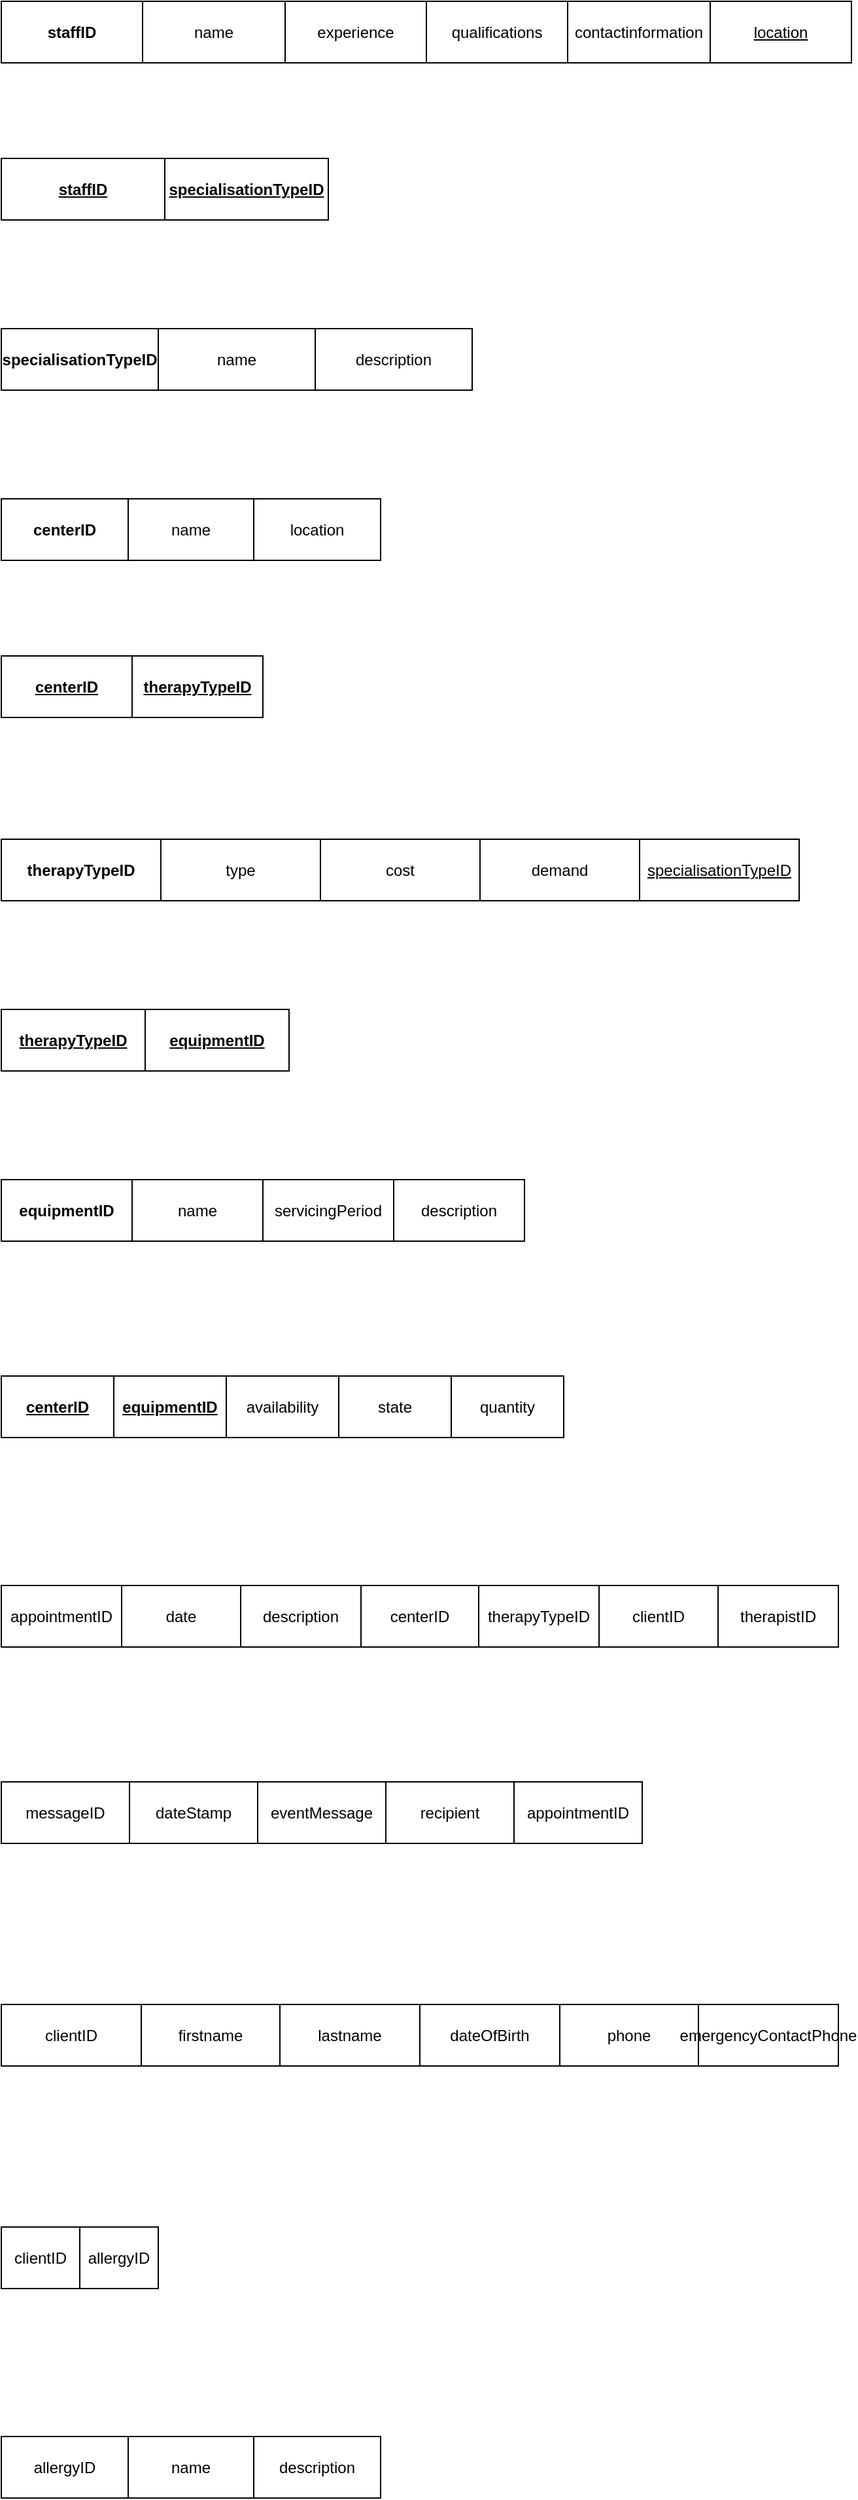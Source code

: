 <mxfile version="24.2.1" type="github">
  <diagram name="Page-1" id="aelsDngfcK3fhKT3PhjA">
    <mxGraphModel dx="1434" dy="1915" grid="1" gridSize="10" guides="1" tooltips="1" connect="1" arrows="1" fold="1" page="1" pageScale="1" pageWidth="827" pageHeight="1169" math="0" shadow="0">
      <root>
        <mxCell id="0" />
        <mxCell id="1" parent="0" />
        <mxCell id="sXXcfoAF_C9Qh14qKNiT-1" value="" style="childLayout=tableLayout;recursiveResize=0;shadow=0;fillColor=none;" vertex="1" parent="1">
          <mxGeometry x="120" y="-480" width="650" height="47" as="geometry" />
        </mxCell>
        <mxCell id="sXXcfoAF_C9Qh14qKNiT-2" value="" style="shape=tableRow;horizontal=0;startSize=0;swimlaneHead=0;swimlaneBody=0;top=0;left=0;bottom=0;right=0;dropTarget=0;collapsible=0;recursiveResize=0;expand=0;fontStyle=0;fillColor=none;strokeColor=inherit;" vertex="1" parent="sXXcfoAF_C9Qh14qKNiT-1">
          <mxGeometry width="650" height="47" as="geometry" />
        </mxCell>
        <mxCell id="sXXcfoAF_C9Qh14qKNiT-3" value="&lt;b&gt;staffID&lt;/b&gt;" style="connectable=0;recursiveResize=0;strokeColor=inherit;fillColor=none;align=center;whiteSpace=wrap;html=1;" vertex="1" parent="sXXcfoAF_C9Qh14qKNiT-2">
          <mxGeometry width="108" height="47" as="geometry">
            <mxRectangle width="108" height="47" as="alternateBounds" />
          </mxGeometry>
        </mxCell>
        <mxCell id="sXXcfoAF_C9Qh14qKNiT-4" value="name" style="connectable=0;recursiveResize=0;strokeColor=inherit;fillColor=none;align=center;whiteSpace=wrap;html=1;" vertex="1" parent="sXXcfoAF_C9Qh14qKNiT-2">
          <mxGeometry x="108" width="109" height="47" as="geometry">
            <mxRectangle width="109" height="47" as="alternateBounds" />
          </mxGeometry>
        </mxCell>
        <mxCell id="sXXcfoAF_C9Qh14qKNiT-5" value="experience" style="connectable=0;recursiveResize=0;strokeColor=inherit;fillColor=none;align=center;whiteSpace=wrap;html=1;" vertex="1" parent="sXXcfoAF_C9Qh14qKNiT-2">
          <mxGeometry x="217" width="108" height="47" as="geometry">
            <mxRectangle width="108" height="47" as="alternateBounds" />
          </mxGeometry>
        </mxCell>
        <mxCell id="sXXcfoAF_C9Qh14qKNiT-98" value="qualifications" style="connectable=0;recursiveResize=0;strokeColor=inherit;fillColor=none;align=center;whiteSpace=wrap;html=1;" vertex="1" parent="sXXcfoAF_C9Qh14qKNiT-2">
          <mxGeometry x="325" width="108" height="47" as="geometry">
            <mxRectangle width="108" height="47" as="alternateBounds" />
          </mxGeometry>
        </mxCell>
        <mxCell id="sXXcfoAF_C9Qh14qKNiT-97" value="contactinformation" style="connectable=0;recursiveResize=0;strokeColor=inherit;fillColor=none;align=center;whiteSpace=wrap;html=1;" vertex="1" parent="sXXcfoAF_C9Qh14qKNiT-2">
          <mxGeometry x="433" width="109" height="47" as="geometry">
            <mxRectangle width="109" height="47" as="alternateBounds" />
          </mxGeometry>
        </mxCell>
        <mxCell id="sXXcfoAF_C9Qh14qKNiT-96" value="&lt;u&gt;location&lt;/u&gt;" style="connectable=0;recursiveResize=0;strokeColor=inherit;fillColor=none;align=center;whiteSpace=wrap;html=1;" vertex="1" parent="sXXcfoAF_C9Qh14qKNiT-2">
          <mxGeometry x="542" width="108" height="47" as="geometry">
            <mxRectangle width="108" height="47" as="alternateBounds" />
          </mxGeometry>
        </mxCell>
        <mxCell id="sXXcfoAF_C9Qh14qKNiT-14" value="" style="childLayout=tableLayout;recursiveResize=0;shadow=0;fillColor=none;" vertex="1" parent="1">
          <mxGeometry x="120" y="-360" width="250" height="47" as="geometry" />
        </mxCell>
        <mxCell id="sXXcfoAF_C9Qh14qKNiT-15" value="" style="shape=tableRow;horizontal=0;startSize=0;swimlaneHead=0;swimlaneBody=0;top=0;left=0;bottom=0;right=0;dropTarget=0;collapsible=0;recursiveResize=0;expand=0;fontStyle=0;fillColor=none;strokeColor=inherit;" vertex="1" parent="sXXcfoAF_C9Qh14qKNiT-14">
          <mxGeometry width="250" height="47" as="geometry" />
        </mxCell>
        <mxCell id="sXXcfoAF_C9Qh14qKNiT-16" value="&lt;b&gt;&lt;u&gt;staffID&lt;/u&gt;&lt;/b&gt;" style="connectable=0;recursiveResize=0;strokeColor=inherit;fillColor=none;align=center;whiteSpace=wrap;html=1;" vertex="1" parent="sXXcfoAF_C9Qh14qKNiT-15">
          <mxGeometry width="125" height="47" as="geometry">
            <mxRectangle width="125" height="47" as="alternateBounds" />
          </mxGeometry>
        </mxCell>
        <mxCell id="sXXcfoAF_C9Qh14qKNiT-17" value="&lt;b&gt;&lt;u&gt;specialisationTypeID&lt;/u&gt;&lt;/b&gt;" style="connectable=0;recursiveResize=0;strokeColor=inherit;fillColor=none;align=center;whiteSpace=wrap;html=1;" vertex="1" parent="sXXcfoAF_C9Qh14qKNiT-15">
          <mxGeometry x="125" width="125" height="47" as="geometry">
            <mxRectangle width="125" height="47" as="alternateBounds" />
          </mxGeometry>
        </mxCell>
        <mxCell id="sXXcfoAF_C9Qh14qKNiT-19" value="" style="childLayout=tableLayout;recursiveResize=0;shadow=0;fillColor=none;" vertex="1" parent="1">
          <mxGeometry x="120" y="-230" width="360" height="47" as="geometry" />
        </mxCell>
        <mxCell id="sXXcfoAF_C9Qh14qKNiT-20" value="" style="shape=tableRow;horizontal=0;startSize=0;swimlaneHead=0;swimlaneBody=0;top=0;left=0;bottom=0;right=0;dropTarget=0;collapsible=0;recursiveResize=0;expand=0;fontStyle=0;fillColor=none;strokeColor=inherit;" vertex="1" parent="sXXcfoAF_C9Qh14qKNiT-19">
          <mxGeometry width="360" height="47" as="geometry" />
        </mxCell>
        <mxCell id="sXXcfoAF_C9Qh14qKNiT-21" value="&lt;b&gt;specialisationTypeID&lt;/b&gt;" style="connectable=0;recursiveResize=0;strokeColor=inherit;fillColor=none;align=center;whiteSpace=wrap;html=1;" vertex="1" parent="sXXcfoAF_C9Qh14qKNiT-20">
          <mxGeometry width="120" height="47" as="geometry">
            <mxRectangle width="120" height="47" as="alternateBounds" />
          </mxGeometry>
        </mxCell>
        <mxCell id="sXXcfoAF_C9Qh14qKNiT-22" value="name" style="connectable=0;recursiveResize=0;strokeColor=inherit;fillColor=none;align=center;whiteSpace=wrap;html=1;" vertex="1" parent="sXXcfoAF_C9Qh14qKNiT-20">
          <mxGeometry x="120" width="120" height="47" as="geometry">
            <mxRectangle width="120" height="47" as="alternateBounds" />
          </mxGeometry>
        </mxCell>
        <mxCell id="sXXcfoAF_C9Qh14qKNiT-23" value="description" style="connectable=0;recursiveResize=0;strokeColor=inherit;fillColor=none;align=center;whiteSpace=wrap;html=1;" vertex="1" parent="sXXcfoAF_C9Qh14qKNiT-20">
          <mxGeometry x="240" width="120" height="47" as="geometry">
            <mxRectangle width="120" height="47" as="alternateBounds" />
          </mxGeometry>
        </mxCell>
        <mxCell id="sXXcfoAF_C9Qh14qKNiT-24" value="" style="childLayout=tableLayout;recursiveResize=0;shadow=0;fillColor=none;" vertex="1" parent="1">
          <mxGeometry x="120" y="-100" width="290" height="47" as="geometry" />
        </mxCell>
        <mxCell id="sXXcfoAF_C9Qh14qKNiT-25" value="" style="shape=tableRow;horizontal=0;startSize=0;swimlaneHead=0;swimlaneBody=0;top=0;left=0;bottom=0;right=0;dropTarget=0;collapsible=0;recursiveResize=0;expand=0;fontStyle=0;fillColor=none;strokeColor=inherit;" vertex="1" parent="sXXcfoAF_C9Qh14qKNiT-24">
          <mxGeometry width="290" height="47" as="geometry" />
        </mxCell>
        <mxCell id="sXXcfoAF_C9Qh14qKNiT-26" value="&lt;b&gt;centerID&lt;/b&gt;" style="connectable=0;recursiveResize=0;strokeColor=inherit;fillColor=none;align=center;whiteSpace=wrap;html=1;" vertex="1" parent="sXXcfoAF_C9Qh14qKNiT-25">
          <mxGeometry width="97" height="47" as="geometry">
            <mxRectangle width="97" height="47" as="alternateBounds" />
          </mxGeometry>
        </mxCell>
        <mxCell id="sXXcfoAF_C9Qh14qKNiT-27" value="name" style="connectable=0;recursiveResize=0;strokeColor=inherit;fillColor=none;align=center;whiteSpace=wrap;html=1;" vertex="1" parent="sXXcfoAF_C9Qh14qKNiT-25">
          <mxGeometry x="97" width="96" height="47" as="geometry">
            <mxRectangle width="96" height="47" as="alternateBounds" />
          </mxGeometry>
        </mxCell>
        <mxCell id="sXXcfoAF_C9Qh14qKNiT-28" value="location" style="connectable=0;recursiveResize=0;strokeColor=inherit;fillColor=none;align=center;whiteSpace=wrap;html=1;" vertex="1" parent="sXXcfoAF_C9Qh14qKNiT-25">
          <mxGeometry x="193" width="97" height="47" as="geometry">
            <mxRectangle width="97" height="47" as="alternateBounds" />
          </mxGeometry>
        </mxCell>
        <mxCell id="sXXcfoAF_C9Qh14qKNiT-29" value="" style="childLayout=tableLayout;recursiveResize=0;shadow=0;fillColor=none;" vertex="1" parent="1">
          <mxGeometry x="120" y="20" width="200" height="47" as="geometry" />
        </mxCell>
        <mxCell id="sXXcfoAF_C9Qh14qKNiT-30" value="" style="shape=tableRow;horizontal=0;startSize=0;swimlaneHead=0;swimlaneBody=0;top=0;left=0;bottom=0;right=0;dropTarget=0;collapsible=0;recursiveResize=0;expand=0;fontStyle=0;fillColor=none;strokeColor=inherit;" vertex="1" parent="sXXcfoAF_C9Qh14qKNiT-29">
          <mxGeometry width="200" height="47" as="geometry" />
        </mxCell>
        <mxCell id="sXXcfoAF_C9Qh14qKNiT-31" value="&lt;b&gt;&lt;u&gt;centerID&lt;/u&gt;&lt;/b&gt;" style="connectable=0;recursiveResize=0;strokeColor=inherit;fillColor=none;align=center;whiteSpace=wrap;html=1;" vertex="1" parent="sXXcfoAF_C9Qh14qKNiT-30">
          <mxGeometry width="100" height="47" as="geometry">
            <mxRectangle width="100" height="47" as="alternateBounds" />
          </mxGeometry>
        </mxCell>
        <mxCell id="sXXcfoAF_C9Qh14qKNiT-32" value="&lt;b&gt;&lt;u&gt;therapyTypeID&lt;/u&gt;&lt;/b&gt;" style="connectable=0;recursiveResize=0;strokeColor=inherit;fillColor=none;align=center;whiteSpace=wrap;html=1;" vertex="1" parent="sXXcfoAF_C9Qh14qKNiT-30">
          <mxGeometry x="100" width="100" height="47" as="geometry">
            <mxRectangle width="100" height="47" as="alternateBounds" />
          </mxGeometry>
        </mxCell>
        <mxCell id="sXXcfoAF_C9Qh14qKNiT-34" value="" style="childLayout=tableLayout;recursiveResize=0;shadow=0;fillColor=none;" vertex="1" parent="1">
          <mxGeometry x="120" y="160" width="610" height="47" as="geometry" />
        </mxCell>
        <mxCell id="sXXcfoAF_C9Qh14qKNiT-35" value="" style="shape=tableRow;horizontal=0;startSize=0;swimlaneHead=0;swimlaneBody=0;top=0;left=0;bottom=0;right=0;dropTarget=0;collapsible=0;recursiveResize=0;expand=0;fontStyle=0;fillColor=none;strokeColor=inherit;" vertex="1" parent="sXXcfoAF_C9Qh14qKNiT-34">
          <mxGeometry width="610" height="47" as="geometry" />
        </mxCell>
        <mxCell id="sXXcfoAF_C9Qh14qKNiT-36" value="&lt;b&gt;therapyTypeID&lt;/b&gt;" style="connectable=0;recursiveResize=0;strokeColor=inherit;fillColor=none;align=center;whiteSpace=wrap;html=1;" vertex="1" parent="sXXcfoAF_C9Qh14qKNiT-35">
          <mxGeometry width="122" height="47" as="geometry">
            <mxRectangle width="122" height="47" as="alternateBounds" />
          </mxGeometry>
        </mxCell>
        <mxCell id="sXXcfoAF_C9Qh14qKNiT-37" value="type" style="connectable=0;recursiveResize=0;strokeColor=inherit;fillColor=none;align=center;whiteSpace=wrap;html=1;" vertex="1" parent="sXXcfoAF_C9Qh14qKNiT-35">
          <mxGeometry x="122" width="122" height="47" as="geometry">
            <mxRectangle width="122" height="47" as="alternateBounds" />
          </mxGeometry>
        </mxCell>
        <mxCell id="sXXcfoAF_C9Qh14qKNiT-38" value="cost" style="connectable=0;recursiveResize=0;strokeColor=inherit;fillColor=none;align=center;whiteSpace=wrap;html=1;" vertex="1" parent="sXXcfoAF_C9Qh14qKNiT-35">
          <mxGeometry x="244" width="122" height="47" as="geometry">
            <mxRectangle width="122" height="47" as="alternateBounds" />
          </mxGeometry>
        </mxCell>
        <mxCell id="sXXcfoAF_C9Qh14qKNiT-100" value="demand" style="connectable=0;recursiveResize=0;strokeColor=inherit;fillColor=none;align=center;whiteSpace=wrap;html=1;" vertex="1" parent="sXXcfoAF_C9Qh14qKNiT-35">
          <mxGeometry x="366" width="122" height="47" as="geometry">
            <mxRectangle width="122" height="47" as="alternateBounds" />
          </mxGeometry>
        </mxCell>
        <mxCell id="sXXcfoAF_C9Qh14qKNiT-101" value="&lt;u&gt;specialisationTypeID&lt;/u&gt;" style="connectable=0;recursiveResize=0;strokeColor=inherit;fillColor=none;align=center;whiteSpace=wrap;html=1;" vertex="1" parent="sXXcfoAF_C9Qh14qKNiT-35">
          <mxGeometry x="488" width="122" height="47" as="geometry">
            <mxRectangle width="122" height="47" as="alternateBounds" />
          </mxGeometry>
        </mxCell>
        <mxCell id="sXXcfoAF_C9Qh14qKNiT-39" value="" style="childLayout=tableLayout;recursiveResize=0;shadow=0;fillColor=none;" vertex="1" parent="1">
          <mxGeometry x="120" y="290" width="220" height="47" as="geometry" />
        </mxCell>
        <mxCell id="sXXcfoAF_C9Qh14qKNiT-40" value="" style="shape=tableRow;horizontal=0;startSize=0;swimlaneHead=0;swimlaneBody=0;top=0;left=0;bottom=0;right=0;dropTarget=0;collapsible=0;recursiveResize=0;expand=0;fontStyle=0;fillColor=none;strokeColor=inherit;" vertex="1" parent="sXXcfoAF_C9Qh14qKNiT-39">
          <mxGeometry width="220" height="47" as="geometry" />
        </mxCell>
        <mxCell id="sXXcfoAF_C9Qh14qKNiT-41" value="&lt;b&gt;&lt;u&gt;therapyTypeID&lt;/u&gt;&lt;/b&gt;" style="connectable=0;recursiveResize=0;strokeColor=inherit;fillColor=none;align=center;whiteSpace=wrap;html=1;" vertex="1" parent="sXXcfoAF_C9Qh14qKNiT-40">
          <mxGeometry width="110" height="47" as="geometry">
            <mxRectangle width="110" height="47" as="alternateBounds" />
          </mxGeometry>
        </mxCell>
        <mxCell id="sXXcfoAF_C9Qh14qKNiT-42" value="&lt;b&gt;&lt;u&gt;equipmentID&lt;/u&gt;&lt;/b&gt;" style="connectable=0;recursiveResize=0;strokeColor=inherit;fillColor=none;align=center;whiteSpace=wrap;html=1;" vertex="1" parent="sXXcfoAF_C9Qh14qKNiT-40">
          <mxGeometry x="110" width="110" height="47" as="geometry">
            <mxRectangle width="110" height="47" as="alternateBounds" />
          </mxGeometry>
        </mxCell>
        <mxCell id="sXXcfoAF_C9Qh14qKNiT-44" value="" style="childLayout=tableLayout;recursiveResize=0;shadow=0;fillColor=none;" vertex="1" parent="1">
          <mxGeometry x="120" y="1380" width="290" height="47" as="geometry" />
        </mxCell>
        <mxCell id="sXXcfoAF_C9Qh14qKNiT-45" value="" style="shape=tableRow;horizontal=0;startSize=0;swimlaneHead=0;swimlaneBody=0;top=0;left=0;bottom=0;right=0;dropTarget=0;collapsible=0;recursiveResize=0;expand=0;fontStyle=0;fillColor=none;strokeColor=inherit;" vertex="1" parent="sXXcfoAF_C9Qh14qKNiT-44">
          <mxGeometry width="290" height="47" as="geometry" />
        </mxCell>
        <mxCell id="sXXcfoAF_C9Qh14qKNiT-46" value="allergyID" style="connectable=0;recursiveResize=0;strokeColor=inherit;fillColor=none;align=center;whiteSpace=wrap;html=1;" vertex="1" parent="sXXcfoAF_C9Qh14qKNiT-45">
          <mxGeometry width="97" height="47" as="geometry">
            <mxRectangle width="97" height="47" as="alternateBounds" />
          </mxGeometry>
        </mxCell>
        <mxCell id="sXXcfoAF_C9Qh14qKNiT-47" value="name" style="connectable=0;recursiveResize=0;strokeColor=inherit;fillColor=none;align=center;whiteSpace=wrap;html=1;" vertex="1" parent="sXXcfoAF_C9Qh14qKNiT-45">
          <mxGeometry x="97" width="96" height="47" as="geometry">
            <mxRectangle width="96" height="47" as="alternateBounds" />
          </mxGeometry>
        </mxCell>
        <mxCell id="sXXcfoAF_C9Qh14qKNiT-48" value="description" style="connectable=0;recursiveResize=0;strokeColor=inherit;fillColor=none;align=center;whiteSpace=wrap;html=1;" vertex="1" parent="sXXcfoAF_C9Qh14qKNiT-45">
          <mxGeometry x="193" width="97" height="47" as="geometry">
            <mxRectangle width="97" height="47" as="alternateBounds" />
          </mxGeometry>
        </mxCell>
        <mxCell id="sXXcfoAF_C9Qh14qKNiT-49" value="" style="childLayout=tableLayout;recursiveResize=0;shadow=0;fillColor=none;" vertex="1" parent="1">
          <mxGeometry x="120" y="1220" width="120" height="47" as="geometry" />
        </mxCell>
        <mxCell id="sXXcfoAF_C9Qh14qKNiT-50" value="" style="shape=tableRow;horizontal=0;startSize=0;swimlaneHead=0;swimlaneBody=0;top=0;left=0;bottom=0;right=0;dropTarget=0;collapsible=0;recursiveResize=0;expand=0;fontStyle=0;fillColor=none;strokeColor=inherit;" vertex="1" parent="sXXcfoAF_C9Qh14qKNiT-49">
          <mxGeometry width="120" height="47" as="geometry" />
        </mxCell>
        <mxCell id="sXXcfoAF_C9Qh14qKNiT-51" value="clientID" style="connectable=0;recursiveResize=0;strokeColor=inherit;fillColor=none;align=center;whiteSpace=wrap;html=1;" vertex="1" parent="sXXcfoAF_C9Qh14qKNiT-50">
          <mxGeometry width="60" height="47" as="geometry">
            <mxRectangle width="60" height="47" as="alternateBounds" />
          </mxGeometry>
        </mxCell>
        <mxCell id="sXXcfoAF_C9Qh14qKNiT-52" value="allergyID" style="connectable=0;recursiveResize=0;strokeColor=inherit;fillColor=none;align=center;whiteSpace=wrap;html=1;" vertex="1" parent="sXXcfoAF_C9Qh14qKNiT-50">
          <mxGeometry x="60" width="60" height="47" as="geometry">
            <mxRectangle width="60" height="47" as="alternateBounds" />
          </mxGeometry>
        </mxCell>
        <mxCell id="sXXcfoAF_C9Qh14qKNiT-54" value="" style="childLayout=tableLayout;recursiveResize=0;shadow=0;fillColor=none;" vertex="1" parent="1">
          <mxGeometry x="120" y="420" width="400" height="47" as="geometry" />
        </mxCell>
        <mxCell id="sXXcfoAF_C9Qh14qKNiT-55" value="" style="shape=tableRow;horizontal=0;startSize=0;swimlaneHead=0;swimlaneBody=0;top=0;left=0;bottom=0;right=0;dropTarget=0;collapsible=0;recursiveResize=0;expand=0;fontStyle=0;fillColor=none;strokeColor=inherit;" vertex="1" parent="sXXcfoAF_C9Qh14qKNiT-54">
          <mxGeometry width="400" height="47" as="geometry" />
        </mxCell>
        <mxCell id="sXXcfoAF_C9Qh14qKNiT-56" value="&lt;b&gt;equipmentID&lt;/b&gt;" style="connectable=0;recursiveResize=0;strokeColor=inherit;fillColor=none;align=center;whiteSpace=wrap;html=1;" vertex="1" parent="sXXcfoAF_C9Qh14qKNiT-55">
          <mxGeometry width="100" height="47" as="geometry">
            <mxRectangle width="100" height="47" as="alternateBounds" />
          </mxGeometry>
        </mxCell>
        <mxCell id="sXXcfoAF_C9Qh14qKNiT-57" value="name" style="connectable=0;recursiveResize=0;strokeColor=inherit;fillColor=none;align=center;whiteSpace=wrap;html=1;" vertex="1" parent="sXXcfoAF_C9Qh14qKNiT-55">
          <mxGeometry x="100" width="100" height="47" as="geometry">
            <mxRectangle width="100" height="47" as="alternateBounds" />
          </mxGeometry>
        </mxCell>
        <mxCell id="sXXcfoAF_C9Qh14qKNiT-58" value="servicingPeriod" style="connectable=0;recursiveResize=0;strokeColor=inherit;fillColor=none;align=center;whiteSpace=wrap;html=1;" vertex="1" parent="sXXcfoAF_C9Qh14qKNiT-55">
          <mxGeometry x="200" width="100" height="47" as="geometry">
            <mxRectangle width="100" height="47" as="alternateBounds" />
          </mxGeometry>
        </mxCell>
        <mxCell id="sXXcfoAF_C9Qh14qKNiT-102" value="description" style="connectable=0;recursiveResize=0;strokeColor=inherit;fillColor=none;align=center;whiteSpace=wrap;html=1;" vertex="1" parent="sXXcfoAF_C9Qh14qKNiT-55">
          <mxGeometry x="300" width="100" height="47" as="geometry">
            <mxRectangle width="100" height="47" as="alternateBounds" />
          </mxGeometry>
        </mxCell>
        <mxCell id="sXXcfoAF_C9Qh14qKNiT-59" value="" style="childLayout=tableLayout;recursiveResize=0;shadow=0;fillColor=none;" vertex="1" parent="1">
          <mxGeometry x="120" y="570" width="430" height="47" as="geometry" />
        </mxCell>
        <mxCell id="sXXcfoAF_C9Qh14qKNiT-60" value="" style="shape=tableRow;horizontal=0;startSize=0;swimlaneHead=0;swimlaneBody=0;top=0;left=0;bottom=0;right=0;dropTarget=0;collapsible=0;recursiveResize=0;expand=0;fontStyle=0;fillColor=none;strokeColor=inherit;" vertex="1" parent="sXXcfoAF_C9Qh14qKNiT-59">
          <mxGeometry width="430" height="47" as="geometry" />
        </mxCell>
        <mxCell id="sXXcfoAF_C9Qh14qKNiT-61" value="&lt;b&gt;&lt;u&gt;centerID&lt;/u&gt;&lt;/b&gt;" style="connectable=0;recursiveResize=0;strokeColor=inherit;fillColor=none;align=center;whiteSpace=wrap;html=1;" vertex="1" parent="sXXcfoAF_C9Qh14qKNiT-60">
          <mxGeometry width="86" height="47" as="geometry">
            <mxRectangle width="86" height="47" as="alternateBounds" />
          </mxGeometry>
        </mxCell>
        <mxCell id="sXXcfoAF_C9Qh14qKNiT-62" value="&lt;b&gt;&lt;u&gt;equipmentID&lt;/u&gt;&lt;/b&gt;" style="connectable=0;recursiveResize=0;strokeColor=inherit;fillColor=none;align=center;whiteSpace=wrap;html=1;" vertex="1" parent="sXXcfoAF_C9Qh14qKNiT-60">
          <mxGeometry x="86" width="86" height="47" as="geometry">
            <mxRectangle width="86" height="47" as="alternateBounds" />
          </mxGeometry>
        </mxCell>
        <mxCell id="sXXcfoAF_C9Qh14qKNiT-63" value="availability" style="connectable=0;recursiveResize=0;strokeColor=inherit;fillColor=none;align=center;whiteSpace=wrap;html=1;" vertex="1" parent="sXXcfoAF_C9Qh14qKNiT-60">
          <mxGeometry x="172" width="86" height="47" as="geometry">
            <mxRectangle width="86" height="47" as="alternateBounds" />
          </mxGeometry>
        </mxCell>
        <mxCell id="sXXcfoAF_C9Qh14qKNiT-103" value="state" style="connectable=0;recursiveResize=0;strokeColor=inherit;fillColor=none;align=center;whiteSpace=wrap;html=1;" vertex="1" parent="sXXcfoAF_C9Qh14qKNiT-60">
          <mxGeometry x="258" width="86" height="47" as="geometry">
            <mxRectangle width="86" height="47" as="alternateBounds" />
          </mxGeometry>
        </mxCell>
        <mxCell id="sXXcfoAF_C9Qh14qKNiT-104" value="quantity" style="connectable=0;recursiveResize=0;strokeColor=inherit;fillColor=none;align=center;whiteSpace=wrap;html=1;" vertex="1" parent="sXXcfoAF_C9Qh14qKNiT-60">
          <mxGeometry x="344" width="86" height="47" as="geometry">
            <mxRectangle width="86" height="47" as="alternateBounds" />
          </mxGeometry>
        </mxCell>
        <mxCell id="sXXcfoAF_C9Qh14qKNiT-64" value="" style="childLayout=tableLayout;recursiveResize=0;shadow=0;fillColor=none;" vertex="1" parent="1">
          <mxGeometry x="120" y="730" width="640" height="47" as="geometry" />
        </mxCell>
        <mxCell id="sXXcfoAF_C9Qh14qKNiT-65" value="" style="shape=tableRow;horizontal=0;startSize=0;swimlaneHead=0;swimlaneBody=0;top=0;left=0;bottom=0;right=0;dropTarget=0;collapsible=0;recursiveResize=0;expand=0;fontStyle=0;fillColor=none;strokeColor=inherit;" vertex="1" parent="sXXcfoAF_C9Qh14qKNiT-64">
          <mxGeometry width="640" height="47" as="geometry" />
        </mxCell>
        <mxCell id="sXXcfoAF_C9Qh14qKNiT-66" value="appointmentID" style="connectable=0;recursiveResize=0;strokeColor=inherit;fillColor=none;align=center;whiteSpace=wrap;html=1;" vertex="1" parent="sXXcfoAF_C9Qh14qKNiT-65">
          <mxGeometry width="92" height="47" as="geometry">
            <mxRectangle width="92" height="47" as="alternateBounds" />
          </mxGeometry>
        </mxCell>
        <mxCell id="sXXcfoAF_C9Qh14qKNiT-67" value="date" style="connectable=0;recursiveResize=0;strokeColor=inherit;fillColor=none;align=center;whiteSpace=wrap;html=1;" vertex="1" parent="sXXcfoAF_C9Qh14qKNiT-65">
          <mxGeometry x="92" width="91" height="47" as="geometry">
            <mxRectangle width="91" height="47" as="alternateBounds" />
          </mxGeometry>
        </mxCell>
        <mxCell id="sXXcfoAF_C9Qh14qKNiT-68" value="description" style="connectable=0;recursiveResize=0;strokeColor=inherit;fillColor=none;align=center;whiteSpace=wrap;html=1;" vertex="1" parent="sXXcfoAF_C9Qh14qKNiT-65">
          <mxGeometry x="183" width="92" height="47" as="geometry">
            <mxRectangle width="92" height="47" as="alternateBounds" />
          </mxGeometry>
        </mxCell>
        <mxCell id="sXXcfoAF_C9Qh14qKNiT-105" value="centerID" style="connectable=0;recursiveResize=0;strokeColor=inherit;fillColor=none;align=center;whiteSpace=wrap;html=1;" vertex="1" parent="sXXcfoAF_C9Qh14qKNiT-65">
          <mxGeometry x="275" width="90" height="47" as="geometry">
            <mxRectangle width="90" height="47" as="alternateBounds" />
          </mxGeometry>
        </mxCell>
        <mxCell id="sXXcfoAF_C9Qh14qKNiT-106" value="therapyTypeID" style="connectable=0;recursiveResize=0;strokeColor=inherit;fillColor=none;align=center;whiteSpace=wrap;html=1;" vertex="1" parent="sXXcfoAF_C9Qh14qKNiT-65">
          <mxGeometry x="365" width="92" height="47" as="geometry">
            <mxRectangle width="92" height="47" as="alternateBounds" />
          </mxGeometry>
        </mxCell>
        <mxCell id="sXXcfoAF_C9Qh14qKNiT-107" value="clientID" style="connectable=0;recursiveResize=0;strokeColor=inherit;fillColor=none;align=center;whiteSpace=wrap;html=1;" vertex="1" parent="sXXcfoAF_C9Qh14qKNiT-65">
          <mxGeometry x="457" width="91" height="47" as="geometry">
            <mxRectangle width="91" height="47" as="alternateBounds" />
          </mxGeometry>
        </mxCell>
        <mxCell id="sXXcfoAF_C9Qh14qKNiT-108" value="therapistID" style="connectable=0;recursiveResize=0;strokeColor=inherit;fillColor=none;align=center;whiteSpace=wrap;html=1;" vertex="1" parent="sXXcfoAF_C9Qh14qKNiT-65">
          <mxGeometry x="548" width="92" height="47" as="geometry">
            <mxRectangle width="92" height="47" as="alternateBounds" />
          </mxGeometry>
        </mxCell>
        <mxCell id="sXXcfoAF_C9Qh14qKNiT-69" value="" style="childLayout=tableLayout;recursiveResize=0;shadow=0;fillColor=none;" vertex="1" parent="1">
          <mxGeometry x="120" y="880" width="490" height="47" as="geometry" />
        </mxCell>
        <mxCell id="sXXcfoAF_C9Qh14qKNiT-70" value="" style="shape=tableRow;horizontal=0;startSize=0;swimlaneHead=0;swimlaneBody=0;top=0;left=0;bottom=0;right=0;dropTarget=0;collapsible=0;recursiveResize=0;expand=0;fontStyle=0;fillColor=none;strokeColor=inherit;" vertex="1" parent="sXXcfoAF_C9Qh14qKNiT-69">
          <mxGeometry width="490" height="47" as="geometry" />
        </mxCell>
        <mxCell id="sXXcfoAF_C9Qh14qKNiT-71" value="messageID" style="connectable=0;recursiveResize=0;strokeColor=inherit;fillColor=none;align=center;whiteSpace=wrap;html=1;" vertex="1" parent="sXXcfoAF_C9Qh14qKNiT-70">
          <mxGeometry width="98" height="47" as="geometry">
            <mxRectangle width="98" height="47" as="alternateBounds" />
          </mxGeometry>
        </mxCell>
        <mxCell id="sXXcfoAF_C9Qh14qKNiT-72" value="dateStamp" style="connectable=0;recursiveResize=0;strokeColor=inherit;fillColor=none;align=center;whiteSpace=wrap;html=1;" vertex="1" parent="sXXcfoAF_C9Qh14qKNiT-70">
          <mxGeometry x="98" width="98" height="47" as="geometry">
            <mxRectangle width="98" height="47" as="alternateBounds" />
          </mxGeometry>
        </mxCell>
        <mxCell id="sXXcfoAF_C9Qh14qKNiT-73" value="eventMessage" style="connectable=0;recursiveResize=0;strokeColor=inherit;fillColor=none;align=center;whiteSpace=wrap;html=1;" vertex="1" parent="sXXcfoAF_C9Qh14qKNiT-70">
          <mxGeometry x="196" width="98" height="47" as="geometry">
            <mxRectangle width="98" height="47" as="alternateBounds" />
          </mxGeometry>
        </mxCell>
        <mxCell id="sXXcfoAF_C9Qh14qKNiT-109" value="recipient" style="connectable=0;recursiveResize=0;strokeColor=inherit;fillColor=none;align=center;whiteSpace=wrap;html=1;" vertex="1" parent="sXXcfoAF_C9Qh14qKNiT-70">
          <mxGeometry x="294" width="98" height="47" as="geometry">
            <mxRectangle width="98" height="47" as="alternateBounds" />
          </mxGeometry>
        </mxCell>
        <mxCell id="sXXcfoAF_C9Qh14qKNiT-110" value="appointmentID" style="connectable=0;recursiveResize=0;strokeColor=inherit;fillColor=none;align=center;whiteSpace=wrap;html=1;" vertex="1" parent="sXXcfoAF_C9Qh14qKNiT-70">
          <mxGeometry x="392" width="98" height="47" as="geometry">
            <mxRectangle width="98" height="47" as="alternateBounds" />
          </mxGeometry>
        </mxCell>
        <mxCell id="sXXcfoAF_C9Qh14qKNiT-74" value="" style="childLayout=tableLayout;recursiveResize=0;shadow=0;fillColor=none;" vertex="1" parent="1">
          <mxGeometry x="120" y="1050" width="640" height="47" as="geometry" />
        </mxCell>
        <mxCell id="sXXcfoAF_C9Qh14qKNiT-75" value="" style="shape=tableRow;horizontal=0;startSize=0;swimlaneHead=0;swimlaneBody=0;top=0;left=0;bottom=0;right=0;dropTarget=0;collapsible=0;recursiveResize=0;expand=0;fontStyle=0;fillColor=none;strokeColor=inherit;" vertex="1" parent="sXXcfoAF_C9Qh14qKNiT-74">
          <mxGeometry width="640" height="47" as="geometry" />
        </mxCell>
        <mxCell id="sXXcfoAF_C9Qh14qKNiT-76" value="clientID" style="connectable=0;recursiveResize=0;strokeColor=inherit;fillColor=none;align=center;whiteSpace=wrap;html=1;" vertex="1" parent="sXXcfoAF_C9Qh14qKNiT-75">
          <mxGeometry width="107" height="47" as="geometry">
            <mxRectangle width="107" height="47" as="alternateBounds" />
          </mxGeometry>
        </mxCell>
        <mxCell id="sXXcfoAF_C9Qh14qKNiT-77" value="firstname" style="connectable=0;recursiveResize=0;strokeColor=inherit;fillColor=none;align=center;whiteSpace=wrap;html=1;" vertex="1" parent="sXXcfoAF_C9Qh14qKNiT-75">
          <mxGeometry x="107" width="106" height="47" as="geometry">
            <mxRectangle width="106" height="47" as="alternateBounds" />
          </mxGeometry>
        </mxCell>
        <mxCell id="sXXcfoAF_C9Qh14qKNiT-78" value="lastname" style="connectable=0;recursiveResize=0;strokeColor=inherit;fillColor=none;align=center;whiteSpace=wrap;html=1;" vertex="1" parent="sXXcfoAF_C9Qh14qKNiT-75">
          <mxGeometry x="213" width="107" height="47" as="geometry">
            <mxRectangle width="107" height="47" as="alternateBounds" />
          </mxGeometry>
        </mxCell>
        <mxCell id="sXXcfoAF_C9Qh14qKNiT-111" value="dateOfBirth" style="connectable=0;recursiveResize=0;strokeColor=inherit;fillColor=none;align=center;whiteSpace=wrap;html=1;" vertex="1" parent="sXXcfoAF_C9Qh14qKNiT-75">
          <mxGeometry x="320" width="107" height="47" as="geometry">
            <mxRectangle width="107" height="47" as="alternateBounds" />
          </mxGeometry>
        </mxCell>
        <mxCell id="sXXcfoAF_C9Qh14qKNiT-112" value="phone" style="connectable=0;recursiveResize=0;strokeColor=inherit;fillColor=none;align=center;whiteSpace=wrap;html=1;" vertex="1" parent="sXXcfoAF_C9Qh14qKNiT-75">
          <mxGeometry x="427" width="106" height="47" as="geometry">
            <mxRectangle width="106" height="47" as="alternateBounds" />
          </mxGeometry>
        </mxCell>
        <mxCell id="sXXcfoAF_C9Qh14qKNiT-113" value="emergencyContactPhone" style="connectable=0;recursiveResize=0;strokeColor=inherit;fillColor=none;align=center;whiteSpace=wrap;html=1;" vertex="1" parent="sXXcfoAF_C9Qh14qKNiT-75">
          <mxGeometry x="533" width="107" height="47" as="geometry">
            <mxRectangle width="107" height="47" as="alternateBounds" />
          </mxGeometry>
        </mxCell>
      </root>
    </mxGraphModel>
  </diagram>
</mxfile>
